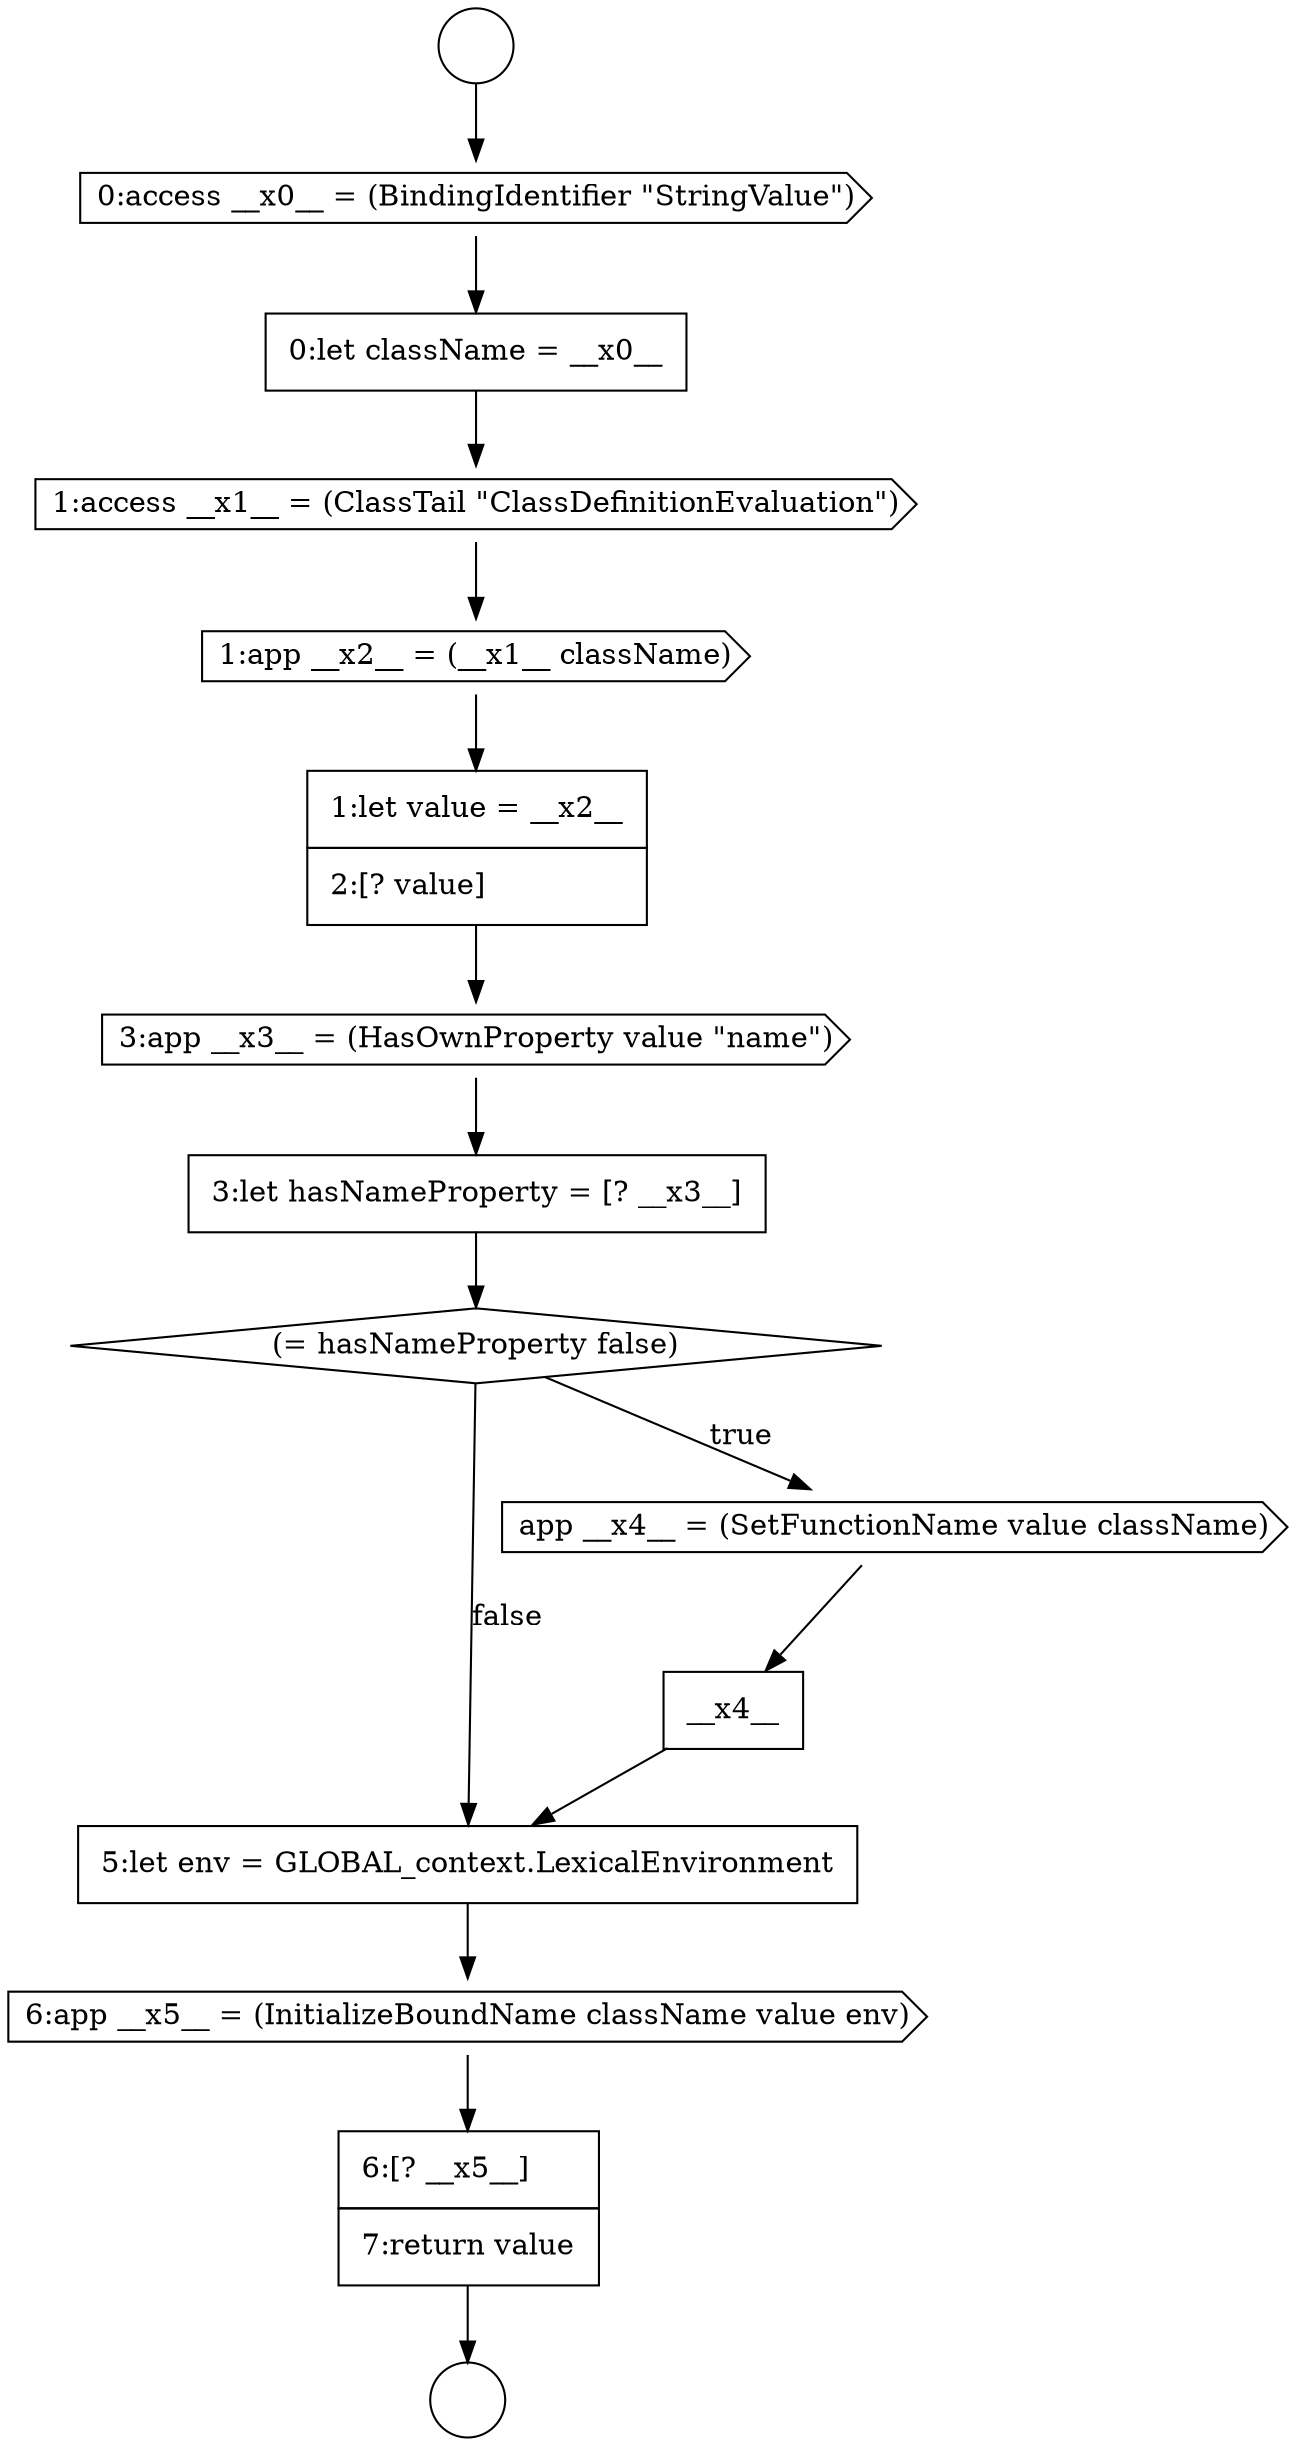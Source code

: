 digraph {
  node8784 [shape=none, margin=0, label=<<font color="black">
    <table border="0" cellborder="1" cellspacing="0" cellpadding="10">
      <tr><td align="left">5:let env = GLOBAL_context.LexicalEnvironment</td></tr>
    </table>
  </font>> color="black" fillcolor="white" style=filled]
  node8779 [shape=cds, label=<<font color="black">3:app __x3__ = (HasOwnProperty value &quot;name&quot;)</font>> color="black" fillcolor="white" style=filled]
  node8785 [shape=cds, label=<<font color="black">6:app __x5__ = (InitializeBoundName className value env)</font>> color="black" fillcolor="white" style=filled]
  node8774 [shape=cds, label=<<font color="black">0:access __x0__ = (BindingIdentifier &quot;StringValue&quot;)</font>> color="black" fillcolor="white" style=filled]
  node8775 [shape=none, margin=0, label=<<font color="black">
    <table border="0" cellborder="1" cellspacing="0" cellpadding="10">
      <tr><td align="left">0:let className = __x0__</td></tr>
    </table>
  </font>> color="black" fillcolor="white" style=filled]
  node8777 [shape=cds, label=<<font color="black">1:app __x2__ = (__x1__ className)</font>> color="black" fillcolor="white" style=filled]
  node8782 [shape=cds, label=<<font color="black">app __x4__ = (SetFunctionName value className)</font>> color="black" fillcolor="white" style=filled]
  node8776 [shape=cds, label=<<font color="black">1:access __x1__ = (ClassTail &quot;ClassDefinitionEvaluation&quot;)</font>> color="black" fillcolor="white" style=filled]
  node8772 [shape=circle label=" " color="black" fillcolor="white" style=filled]
  node8773 [shape=circle label=" " color="black" fillcolor="white" style=filled]
  node8786 [shape=none, margin=0, label=<<font color="black">
    <table border="0" cellborder="1" cellspacing="0" cellpadding="10">
      <tr><td align="left">6:[? __x5__]</td></tr>
      <tr><td align="left">7:return value</td></tr>
    </table>
  </font>> color="black" fillcolor="white" style=filled]
  node8783 [shape=none, margin=0, label=<<font color="black">
    <table border="0" cellborder="1" cellspacing="0" cellpadding="10">
      <tr><td align="left">__x4__</td></tr>
    </table>
  </font>> color="black" fillcolor="white" style=filled]
  node8778 [shape=none, margin=0, label=<<font color="black">
    <table border="0" cellborder="1" cellspacing="0" cellpadding="10">
      <tr><td align="left">1:let value = __x2__</td></tr>
      <tr><td align="left">2:[? value]</td></tr>
    </table>
  </font>> color="black" fillcolor="white" style=filled]
  node8780 [shape=none, margin=0, label=<<font color="black">
    <table border="0" cellborder="1" cellspacing="0" cellpadding="10">
      <tr><td align="left">3:let hasNameProperty = [? __x3__]</td></tr>
    </table>
  </font>> color="black" fillcolor="white" style=filled]
  node8781 [shape=diamond, label=<<font color="black">(= hasNameProperty false)</font>> color="black" fillcolor="white" style=filled]
  node8778 -> node8779 [ color="black"]
  node8775 -> node8776 [ color="black"]
  node8776 -> node8777 [ color="black"]
  node8779 -> node8780 [ color="black"]
  node8772 -> node8774 [ color="black"]
  node8777 -> node8778 [ color="black"]
  node8781 -> node8782 [label=<<font color="black">true</font>> color="black"]
  node8781 -> node8784 [label=<<font color="black">false</font>> color="black"]
  node8774 -> node8775 [ color="black"]
  node8783 -> node8784 [ color="black"]
  node8786 -> node8773 [ color="black"]
  node8782 -> node8783 [ color="black"]
  node8784 -> node8785 [ color="black"]
  node8780 -> node8781 [ color="black"]
  node8785 -> node8786 [ color="black"]
}
